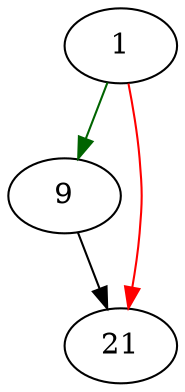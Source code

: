 strict digraph "vdbeSorterJoinThread" {
	// Node definitions.
	1 [entry=true];
	9;
	21;

	// Edge definitions.
	1 -> 9 [
		color=darkgreen
		cond=true
	];
	1 -> 21 [
		color=red
		cond=false
	];
	9 -> 21;
}